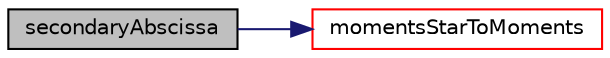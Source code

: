 digraph "secondaryAbscissa"
{
  bgcolor="transparent";
  edge [fontname="Helvetica",fontsize="10",labelfontname="Helvetica",labelfontsize="10"];
  node [fontname="Helvetica",fontsize="10",shape=record];
  rankdir="LR";
  Node1 [label="secondaryAbscissa",height=0.2,width=0.4,color="black", fillcolor="grey75", style="filled", fontcolor="black"];
  Node1 -> Node2 [color="midnightblue",fontsize="10",style="solid",fontname="Helvetica"];
  Node2 [label="momentsStarToMoments",height=0.2,width=0.4,color="red",URL="$a00025.html#a1eb2822d55fbaa8060321a24fc197329",tooltip="Compute moments from starred moments. "];
}
